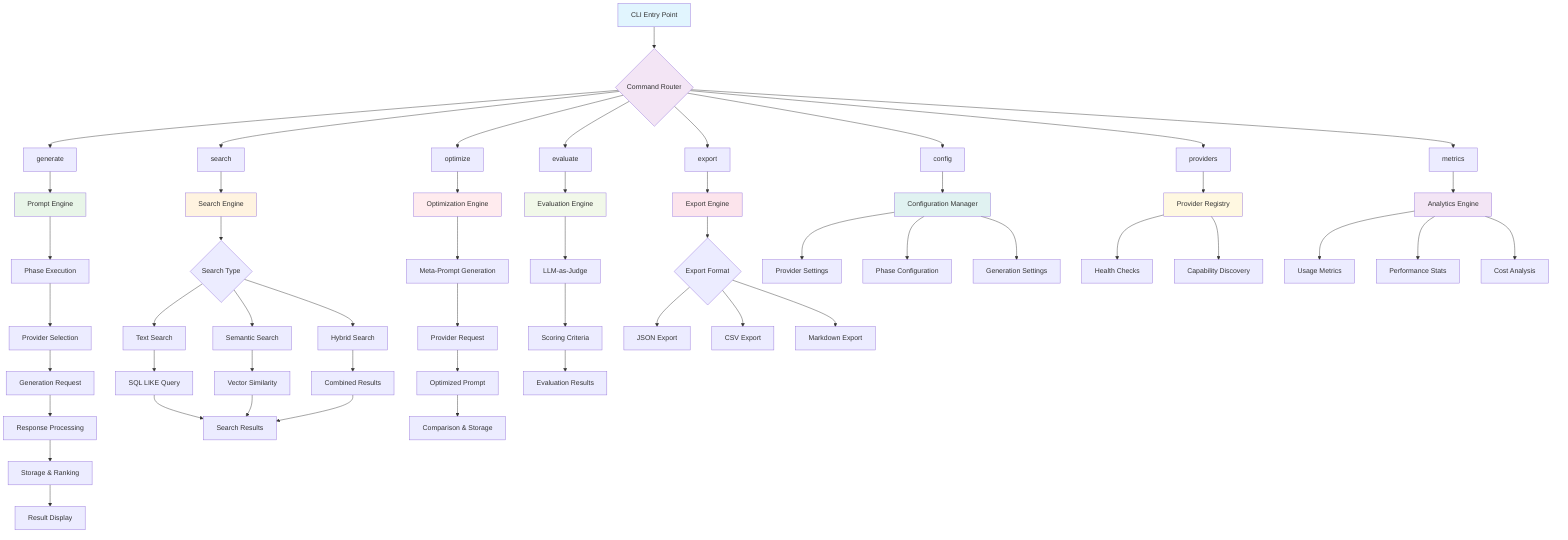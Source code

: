graph TD
    A[CLI Entry Point] --> B{Command Router}
    
    B --> C[generate]
    B --> D[search]
    B --> E[optimize]
    B --> F[evaluate]
    B --> G[export]
    B --> H[config]
    B --> I[providers]
    B --> J[metrics]
    
    C --> K[Prompt Engine]
    K --> L[Phase Execution]
    L --> M[Provider Selection]
    M --> N[Generation Request]
    N --> O[Response Processing]
    O --> P[Storage & Ranking]
    P --> Q[Result Display]
    
    D --> R[Search Engine]
    R --> S{Search Type}
    S --> T[Text Search]
    S --> U[Semantic Search]
    S --> V[Hybrid Search]
    
    T --> W[SQL LIKE Query]
    U --> X[Vector Similarity]
    V --> Y[Combined Results]
    
    W --> Z[Search Results]
    X --> Z
    Y --> Z
    
    E --> AA[Optimization Engine]
    AA --> BB[Meta-Prompt Generation]
    BB --> CC[Provider Request]
    CC --> DD[Optimized Prompt]
    DD --> EE[Comparison & Storage]
    
    F --> FF[Evaluation Engine]
    FF --> GG[LLM-as-Judge]
    GG --> HH[Scoring Criteria]
    HH --> II[Evaluation Results]
    
    G --> JJ[Export Engine]
    JJ --> KK{Export Format}
    KK --> LL[JSON Export]
    KK --> MM[CSV Export]
    KK --> NN[Markdown Export]
    
    H --> OO[Configuration Manager]
    OO --> PP[Provider Settings]
    OO --> QQ[Phase Configuration]
    OO --> RR[Generation Settings]
    
    I --> SS[Provider Registry]
    SS --> TT[Health Checks]
    SS --> UU[Capability Discovery]
    
    J --> VV[Analytics Engine]
    VV --> WW[Usage Metrics]
    VV --> XX[Performance Stats]
    VV --> YY[Cost Analysis]
    
    style A fill:#e1f5fe
    style B fill:#f3e5f5
    style K fill:#e8f5e8
    style R fill:#fff3e0
    style AA fill:#ffebee
    style FF fill:#f1f8e9
    style JJ fill:#fce4ec
    style OO fill:#e0f2f1
    style SS fill:#fff8e1
    style VV fill:#f3e5f5